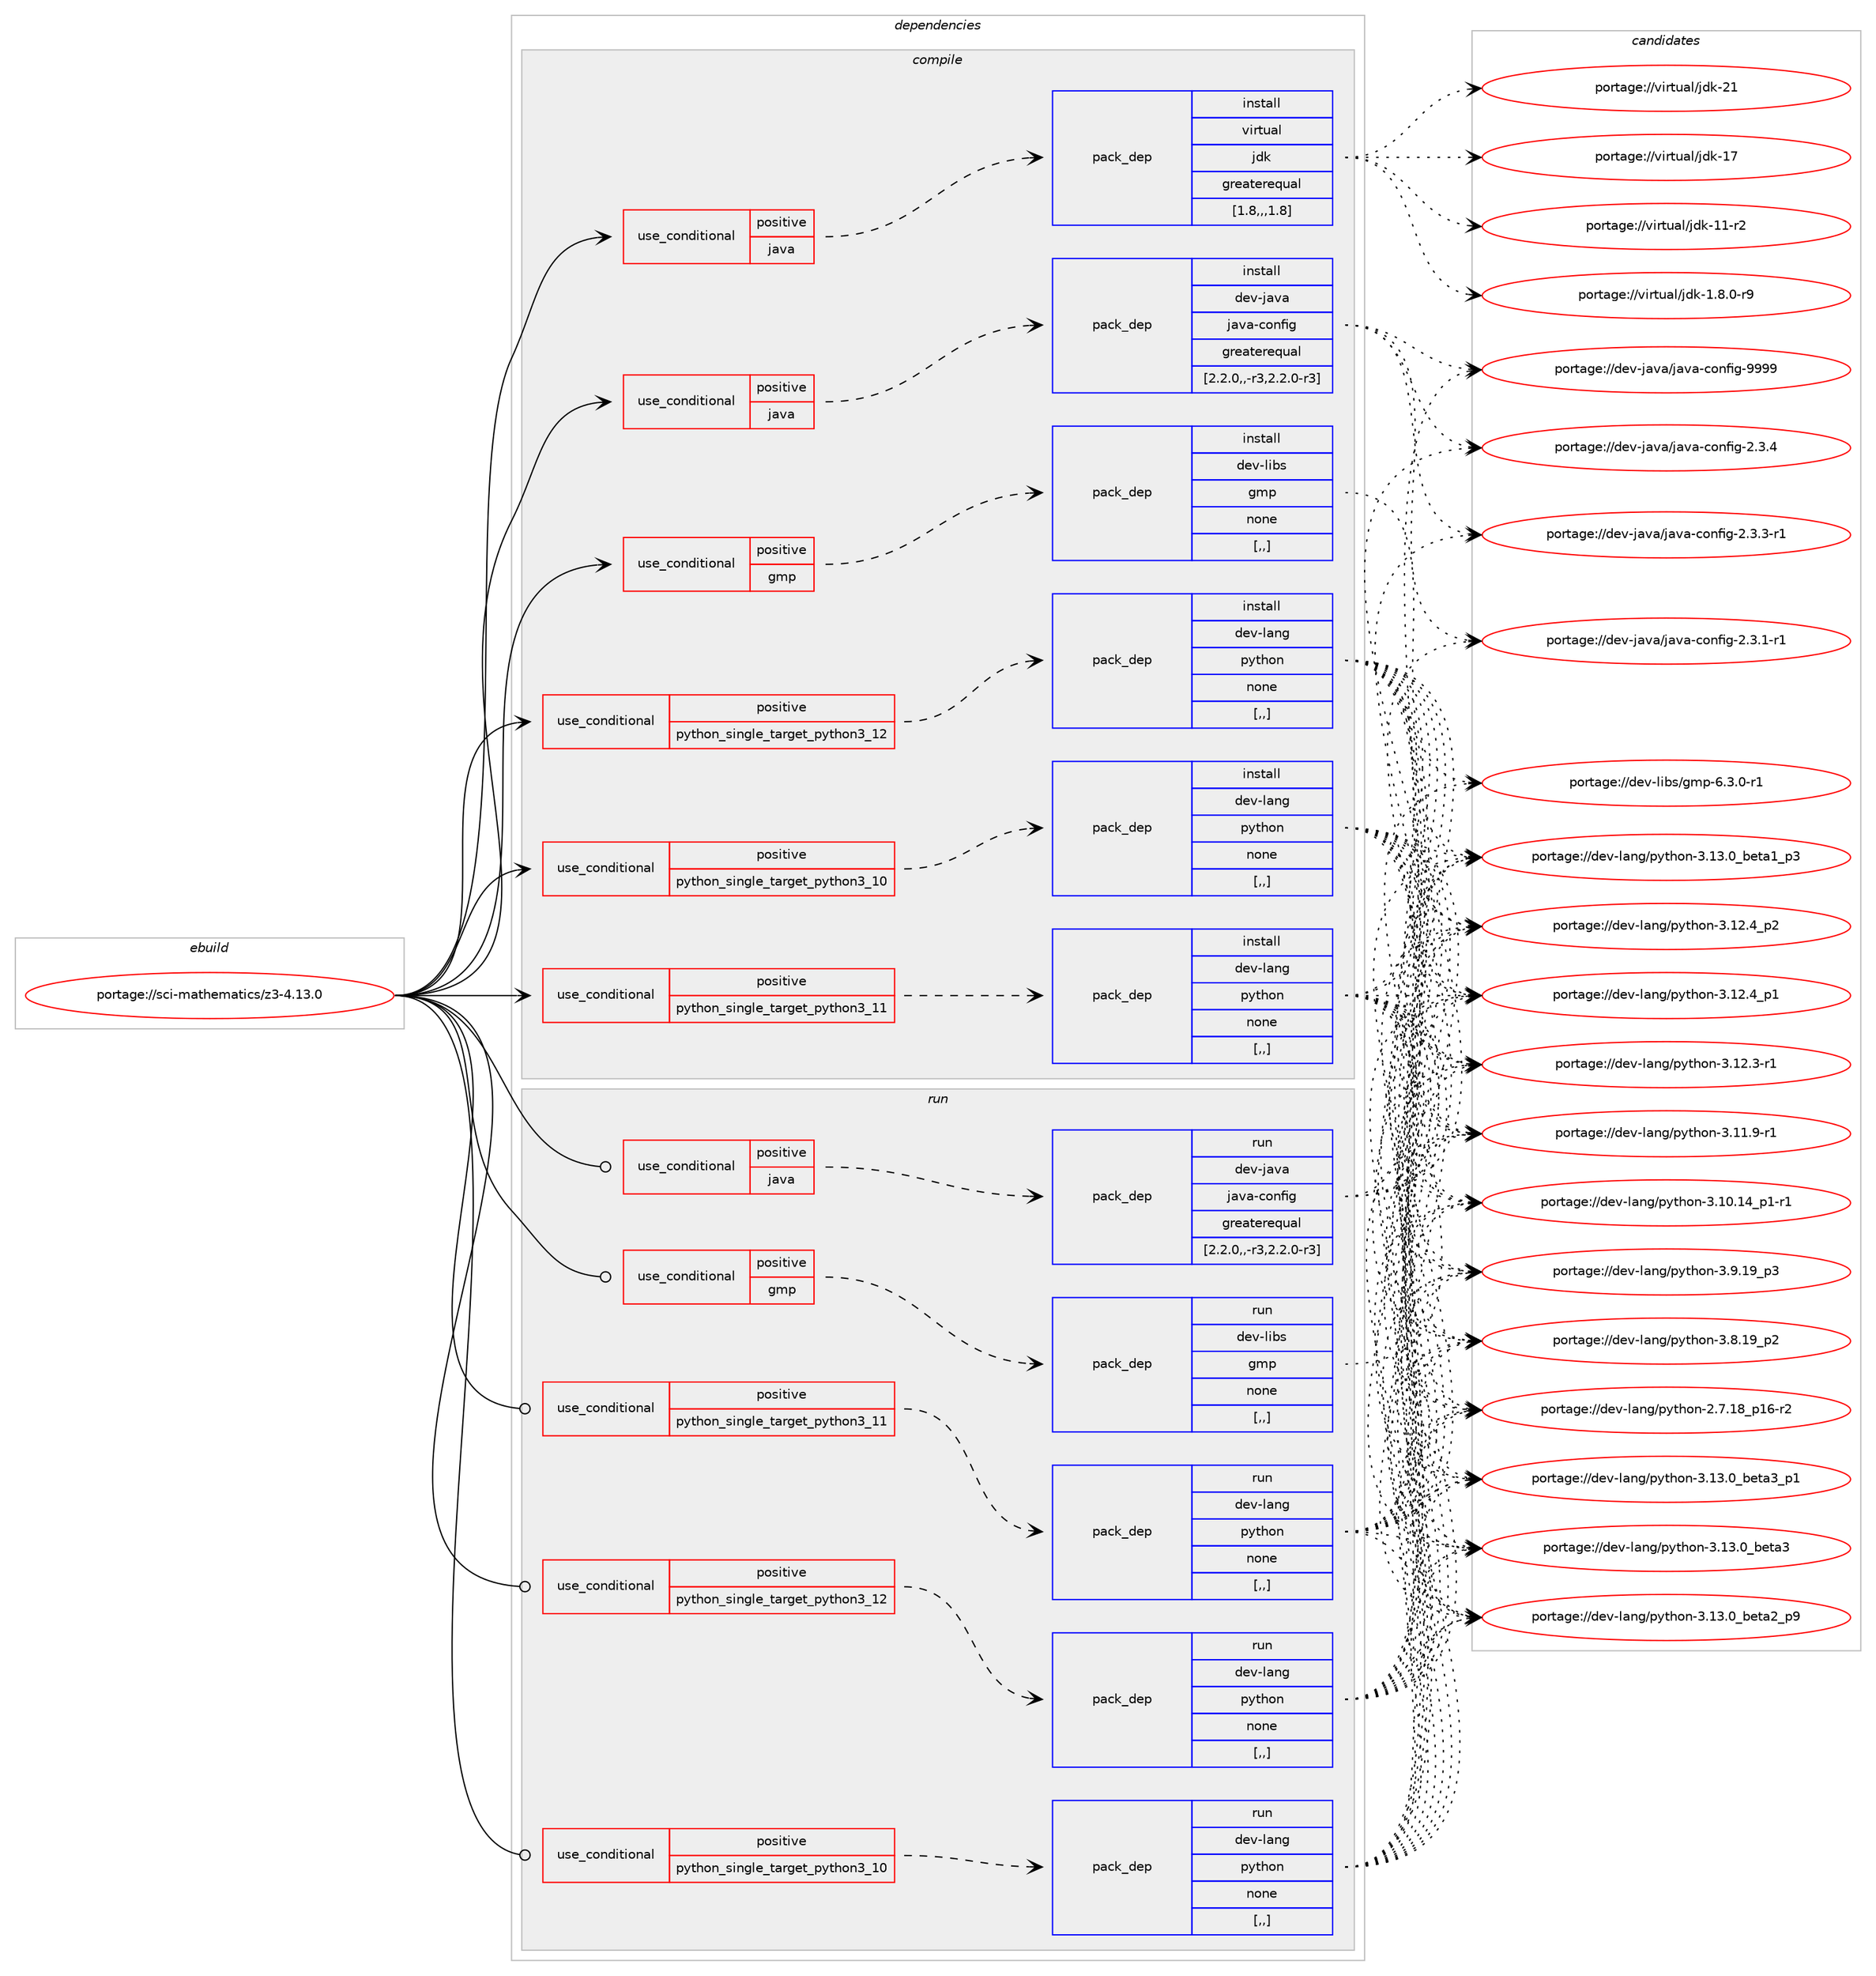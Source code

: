 digraph prolog {

# *************
# Graph options
# *************

newrank=true;
concentrate=true;
compound=true;
graph [rankdir=LR,fontname=Helvetica,fontsize=10,ranksep=1.5];#, ranksep=2.5, nodesep=0.2];
edge  [arrowhead=vee];
node  [fontname=Helvetica,fontsize=10];

# **********
# The ebuild
# **********

subgraph cluster_leftcol {
color=gray;
label=<<i>ebuild</i>>;
id [label="portage://sci-mathematics/z3-4.13.0", color=red, width=4, href="../sci-mathematics/z3-4.13.0.svg"];
}

# ****************
# The dependencies
# ****************

subgraph cluster_midcol {
color=gray;
label=<<i>dependencies</i>>;
subgraph cluster_compile {
fillcolor="#eeeeee";
style=filled;
label=<<i>compile</i>>;
subgraph cond108199 {
dependency408029 [label=<<TABLE BORDER="0" CELLBORDER="1" CELLSPACING="0" CELLPADDING="4"><TR><TD ROWSPAN="3" CELLPADDING="10">use_conditional</TD></TR><TR><TD>positive</TD></TR><TR><TD>gmp</TD></TR></TABLE>>, shape=none, color=red];
subgraph pack296911 {
dependency408030 [label=<<TABLE BORDER="0" CELLBORDER="1" CELLSPACING="0" CELLPADDING="4" WIDTH="220"><TR><TD ROWSPAN="6" CELLPADDING="30">pack_dep</TD></TR><TR><TD WIDTH="110">install</TD></TR><TR><TD>dev-libs</TD></TR><TR><TD>gmp</TD></TR><TR><TD>none</TD></TR><TR><TD>[,,]</TD></TR></TABLE>>, shape=none, color=blue];
}
dependency408029:e -> dependency408030:w [weight=20,style="dashed",arrowhead="vee"];
}
id:e -> dependency408029:w [weight=20,style="solid",arrowhead="vee"];
subgraph cond108200 {
dependency408031 [label=<<TABLE BORDER="0" CELLBORDER="1" CELLSPACING="0" CELLPADDING="4"><TR><TD ROWSPAN="3" CELLPADDING="10">use_conditional</TD></TR><TR><TD>positive</TD></TR><TR><TD>java</TD></TR></TABLE>>, shape=none, color=red];
subgraph pack296912 {
dependency408032 [label=<<TABLE BORDER="0" CELLBORDER="1" CELLSPACING="0" CELLPADDING="4" WIDTH="220"><TR><TD ROWSPAN="6" CELLPADDING="30">pack_dep</TD></TR><TR><TD WIDTH="110">install</TD></TR><TR><TD>dev-java</TD></TR><TR><TD>java-config</TD></TR><TR><TD>greaterequal</TD></TR><TR><TD>[2.2.0,,-r3,2.2.0-r3]</TD></TR></TABLE>>, shape=none, color=blue];
}
dependency408031:e -> dependency408032:w [weight=20,style="dashed",arrowhead="vee"];
}
id:e -> dependency408031:w [weight=20,style="solid",arrowhead="vee"];
subgraph cond108201 {
dependency408033 [label=<<TABLE BORDER="0" CELLBORDER="1" CELLSPACING="0" CELLPADDING="4"><TR><TD ROWSPAN="3" CELLPADDING="10">use_conditional</TD></TR><TR><TD>positive</TD></TR><TR><TD>java</TD></TR></TABLE>>, shape=none, color=red];
subgraph pack296913 {
dependency408034 [label=<<TABLE BORDER="0" CELLBORDER="1" CELLSPACING="0" CELLPADDING="4" WIDTH="220"><TR><TD ROWSPAN="6" CELLPADDING="30">pack_dep</TD></TR><TR><TD WIDTH="110">install</TD></TR><TR><TD>virtual</TD></TR><TR><TD>jdk</TD></TR><TR><TD>greaterequal</TD></TR><TR><TD>[1.8,,,1.8]</TD></TR></TABLE>>, shape=none, color=blue];
}
dependency408033:e -> dependency408034:w [weight=20,style="dashed",arrowhead="vee"];
}
id:e -> dependency408033:w [weight=20,style="solid",arrowhead="vee"];
subgraph cond108202 {
dependency408035 [label=<<TABLE BORDER="0" CELLBORDER="1" CELLSPACING="0" CELLPADDING="4"><TR><TD ROWSPAN="3" CELLPADDING="10">use_conditional</TD></TR><TR><TD>positive</TD></TR><TR><TD>python_single_target_python3_10</TD></TR></TABLE>>, shape=none, color=red];
subgraph pack296914 {
dependency408036 [label=<<TABLE BORDER="0" CELLBORDER="1" CELLSPACING="0" CELLPADDING="4" WIDTH="220"><TR><TD ROWSPAN="6" CELLPADDING="30">pack_dep</TD></TR><TR><TD WIDTH="110">install</TD></TR><TR><TD>dev-lang</TD></TR><TR><TD>python</TD></TR><TR><TD>none</TD></TR><TR><TD>[,,]</TD></TR></TABLE>>, shape=none, color=blue];
}
dependency408035:e -> dependency408036:w [weight=20,style="dashed",arrowhead="vee"];
}
id:e -> dependency408035:w [weight=20,style="solid",arrowhead="vee"];
subgraph cond108203 {
dependency408037 [label=<<TABLE BORDER="0" CELLBORDER="1" CELLSPACING="0" CELLPADDING="4"><TR><TD ROWSPAN="3" CELLPADDING="10">use_conditional</TD></TR><TR><TD>positive</TD></TR><TR><TD>python_single_target_python3_11</TD></TR></TABLE>>, shape=none, color=red];
subgraph pack296915 {
dependency408038 [label=<<TABLE BORDER="0" CELLBORDER="1" CELLSPACING="0" CELLPADDING="4" WIDTH="220"><TR><TD ROWSPAN="6" CELLPADDING="30">pack_dep</TD></TR><TR><TD WIDTH="110">install</TD></TR><TR><TD>dev-lang</TD></TR><TR><TD>python</TD></TR><TR><TD>none</TD></TR><TR><TD>[,,]</TD></TR></TABLE>>, shape=none, color=blue];
}
dependency408037:e -> dependency408038:w [weight=20,style="dashed",arrowhead="vee"];
}
id:e -> dependency408037:w [weight=20,style="solid",arrowhead="vee"];
subgraph cond108204 {
dependency408039 [label=<<TABLE BORDER="0" CELLBORDER="1" CELLSPACING="0" CELLPADDING="4"><TR><TD ROWSPAN="3" CELLPADDING="10">use_conditional</TD></TR><TR><TD>positive</TD></TR><TR><TD>python_single_target_python3_12</TD></TR></TABLE>>, shape=none, color=red];
subgraph pack296916 {
dependency408040 [label=<<TABLE BORDER="0" CELLBORDER="1" CELLSPACING="0" CELLPADDING="4" WIDTH="220"><TR><TD ROWSPAN="6" CELLPADDING="30">pack_dep</TD></TR><TR><TD WIDTH="110">install</TD></TR><TR><TD>dev-lang</TD></TR><TR><TD>python</TD></TR><TR><TD>none</TD></TR><TR><TD>[,,]</TD></TR></TABLE>>, shape=none, color=blue];
}
dependency408039:e -> dependency408040:w [weight=20,style="dashed",arrowhead="vee"];
}
id:e -> dependency408039:w [weight=20,style="solid",arrowhead="vee"];
}
subgraph cluster_compileandrun {
fillcolor="#eeeeee";
style=filled;
label=<<i>compile and run</i>>;
}
subgraph cluster_run {
fillcolor="#eeeeee";
style=filled;
label=<<i>run</i>>;
subgraph cond108205 {
dependency408041 [label=<<TABLE BORDER="0" CELLBORDER="1" CELLSPACING="0" CELLPADDING="4"><TR><TD ROWSPAN="3" CELLPADDING="10">use_conditional</TD></TR><TR><TD>positive</TD></TR><TR><TD>gmp</TD></TR></TABLE>>, shape=none, color=red];
subgraph pack296917 {
dependency408042 [label=<<TABLE BORDER="0" CELLBORDER="1" CELLSPACING="0" CELLPADDING="4" WIDTH="220"><TR><TD ROWSPAN="6" CELLPADDING="30">pack_dep</TD></TR><TR><TD WIDTH="110">run</TD></TR><TR><TD>dev-libs</TD></TR><TR><TD>gmp</TD></TR><TR><TD>none</TD></TR><TR><TD>[,,]</TD></TR></TABLE>>, shape=none, color=blue];
}
dependency408041:e -> dependency408042:w [weight=20,style="dashed",arrowhead="vee"];
}
id:e -> dependency408041:w [weight=20,style="solid",arrowhead="odot"];
subgraph cond108206 {
dependency408043 [label=<<TABLE BORDER="0" CELLBORDER="1" CELLSPACING="0" CELLPADDING="4"><TR><TD ROWSPAN="3" CELLPADDING="10">use_conditional</TD></TR><TR><TD>positive</TD></TR><TR><TD>java</TD></TR></TABLE>>, shape=none, color=red];
subgraph pack296918 {
dependency408044 [label=<<TABLE BORDER="0" CELLBORDER="1" CELLSPACING="0" CELLPADDING="4" WIDTH="220"><TR><TD ROWSPAN="6" CELLPADDING="30">pack_dep</TD></TR><TR><TD WIDTH="110">run</TD></TR><TR><TD>dev-java</TD></TR><TR><TD>java-config</TD></TR><TR><TD>greaterequal</TD></TR><TR><TD>[2.2.0,,-r3,2.2.0-r3]</TD></TR></TABLE>>, shape=none, color=blue];
}
dependency408043:e -> dependency408044:w [weight=20,style="dashed",arrowhead="vee"];
}
id:e -> dependency408043:w [weight=20,style="solid",arrowhead="odot"];
subgraph cond108207 {
dependency408045 [label=<<TABLE BORDER="0" CELLBORDER="1" CELLSPACING="0" CELLPADDING="4"><TR><TD ROWSPAN="3" CELLPADDING="10">use_conditional</TD></TR><TR><TD>positive</TD></TR><TR><TD>python_single_target_python3_10</TD></TR></TABLE>>, shape=none, color=red];
subgraph pack296919 {
dependency408046 [label=<<TABLE BORDER="0" CELLBORDER="1" CELLSPACING="0" CELLPADDING="4" WIDTH="220"><TR><TD ROWSPAN="6" CELLPADDING="30">pack_dep</TD></TR><TR><TD WIDTH="110">run</TD></TR><TR><TD>dev-lang</TD></TR><TR><TD>python</TD></TR><TR><TD>none</TD></TR><TR><TD>[,,]</TD></TR></TABLE>>, shape=none, color=blue];
}
dependency408045:e -> dependency408046:w [weight=20,style="dashed",arrowhead="vee"];
}
id:e -> dependency408045:w [weight=20,style="solid",arrowhead="odot"];
subgraph cond108208 {
dependency408047 [label=<<TABLE BORDER="0" CELLBORDER="1" CELLSPACING="0" CELLPADDING="4"><TR><TD ROWSPAN="3" CELLPADDING="10">use_conditional</TD></TR><TR><TD>positive</TD></TR><TR><TD>python_single_target_python3_11</TD></TR></TABLE>>, shape=none, color=red];
subgraph pack296920 {
dependency408048 [label=<<TABLE BORDER="0" CELLBORDER="1" CELLSPACING="0" CELLPADDING="4" WIDTH="220"><TR><TD ROWSPAN="6" CELLPADDING="30">pack_dep</TD></TR><TR><TD WIDTH="110">run</TD></TR><TR><TD>dev-lang</TD></TR><TR><TD>python</TD></TR><TR><TD>none</TD></TR><TR><TD>[,,]</TD></TR></TABLE>>, shape=none, color=blue];
}
dependency408047:e -> dependency408048:w [weight=20,style="dashed",arrowhead="vee"];
}
id:e -> dependency408047:w [weight=20,style="solid",arrowhead="odot"];
subgraph cond108209 {
dependency408049 [label=<<TABLE BORDER="0" CELLBORDER="1" CELLSPACING="0" CELLPADDING="4"><TR><TD ROWSPAN="3" CELLPADDING="10">use_conditional</TD></TR><TR><TD>positive</TD></TR><TR><TD>python_single_target_python3_12</TD></TR></TABLE>>, shape=none, color=red];
subgraph pack296921 {
dependency408050 [label=<<TABLE BORDER="0" CELLBORDER="1" CELLSPACING="0" CELLPADDING="4" WIDTH="220"><TR><TD ROWSPAN="6" CELLPADDING="30">pack_dep</TD></TR><TR><TD WIDTH="110">run</TD></TR><TR><TD>dev-lang</TD></TR><TR><TD>python</TD></TR><TR><TD>none</TD></TR><TR><TD>[,,]</TD></TR></TABLE>>, shape=none, color=blue];
}
dependency408049:e -> dependency408050:w [weight=20,style="dashed",arrowhead="vee"];
}
id:e -> dependency408049:w [weight=20,style="solid",arrowhead="odot"];
}
}

# **************
# The candidates
# **************

subgraph cluster_choices {
rank=same;
color=gray;
label=<<i>candidates</i>>;

subgraph choice296911 {
color=black;
nodesep=1;
choice1001011184510810598115471031091124554465146484511449 [label="portage://dev-libs/gmp-6.3.0-r1", color=red, width=4,href="../dev-libs/gmp-6.3.0-r1.svg"];
dependency408030:e -> choice1001011184510810598115471031091124554465146484511449:w [style=dotted,weight="100"];
}
subgraph choice296912 {
color=black;
nodesep=1;
choice10010111845106971189747106971189745991111101021051034557575757 [label="portage://dev-java/java-config-9999", color=red, width=4,href="../dev-java/java-config-9999.svg"];
choice1001011184510697118974710697118974599111110102105103455046514652 [label="portage://dev-java/java-config-2.3.4", color=red, width=4,href="../dev-java/java-config-2.3.4.svg"];
choice10010111845106971189747106971189745991111101021051034550465146514511449 [label="portage://dev-java/java-config-2.3.3-r1", color=red, width=4,href="../dev-java/java-config-2.3.3-r1.svg"];
choice10010111845106971189747106971189745991111101021051034550465146494511449 [label="portage://dev-java/java-config-2.3.1-r1", color=red, width=4,href="../dev-java/java-config-2.3.1-r1.svg"];
dependency408032:e -> choice10010111845106971189747106971189745991111101021051034557575757:w [style=dotted,weight="100"];
dependency408032:e -> choice1001011184510697118974710697118974599111110102105103455046514652:w [style=dotted,weight="100"];
dependency408032:e -> choice10010111845106971189747106971189745991111101021051034550465146514511449:w [style=dotted,weight="100"];
dependency408032:e -> choice10010111845106971189747106971189745991111101021051034550465146494511449:w [style=dotted,weight="100"];
}
subgraph choice296913 {
color=black;
nodesep=1;
choice1181051141161179710847106100107455049 [label="portage://virtual/jdk-21", color=red, width=4,href="../virtual/jdk-21.svg"];
choice1181051141161179710847106100107454955 [label="portage://virtual/jdk-17", color=red, width=4,href="../virtual/jdk-17.svg"];
choice11810511411611797108471061001074549494511450 [label="portage://virtual/jdk-11-r2", color=red, width=4,href="../virtual/jdk-11-r2.svg"];
choice11810511411611797108471061001074549465646484511457 [label="portage://virtual/jdk-1.8.0-r9", color=red, width=4,href="../virtual/jdk-1.8.0-r9.svg"];
dependency408034:e -> choice1181051141161179710847106100107455049:w [style=dotted,weight="100"];
dependency408034:e -> choice1181051141161179710847106100107454955:w [style=dotted,weight="100"];
dependency408034:e -> choice11810511411611797108471061001074549494511450:w [style=dotted,weight="100"];
dependency408034:e -> choice11810511411611797108471061001074549465646484511457:w [style=dotted,weight="100"];
}
subgraph choice296914 {
color=black;
nodesep=1;
choice10010111845108971101034711212111610411111045514649514648959810111697519511249 [label="portage://dev-lang/python-3.13.0_beta3_p1", color=red, width=4,href="../dev-lang/python-3.13.0_beta3_p1.svg"];
choice1001011184510897110103471121211161041111104551464951464895981011169751 [label="portage://dev-lang/python-3.13.0_beta3", color=red, width=4,href="../dev-lang/python-3.13.0_beta3.svg"];
choice10010111845108971101034711212111610411111045514649514648959810111697509511257 [label="portage://dev-lang/python-3.13.0_beta2_p9", color=red, width=4,href="../dev-lang/python-3.13.0_beta2_p9.svg"];
choice10010111845108971101034711212111610411111045514649514648959810111697499511251 [label="portage://dev-lang/python-3.13.0_beta1_p3", color=red, width=4,href="../dev-lang/python-3.13.0_beta1_p3.svg"];
choice100101118451089711010347112121116104111110455146495046529511250 [label="portage://dev-lang/python-3.12.4_p2", color=red, width=4,href="../dev-lang/python-3.12.4_p2.svg"];
choice100101118451089711010347112121116104111110455146495046529511249 [label="portage://dev-lang/python-3.12.4_p1", color=red, width=4,href="../dev-lang/python-3.12.4_p1.svg"];
choice100101118451089711010347112121116104111110455146495046514511449 [label="portage://dev-lang/python-3.12.3-r1", color=red, width=4,href="../dev-lang/python-3.12.3-r1.svg"];
choice100101118451089711010347112121116104111110455146494946574511449 [label="portage://dev-lang/python-3.11.9-r1", color=red, width=4,href="../dev-lang/python-3.11.9-r1.svg"];
choice100101118451089711010347112121116104111110455146494846495295112494511449 [label="portage://dev-lang/python-3.10.14_p1-r1", color=red, width=4,href="../dev-lang/python-3.10.14_p1-r1.svg"];
choice100101118451089711010347112121116104111110455146574649579511251 [label="portage://dev-lang/python-3.9.19_p3", color=red, width=4,href="../dev-lang/python-3.9.19_p3.svg"];
choice100101118451089711010347112121116104111110455146564649579511250 [label="portage://dev-lang/python-3.8.19_p2", color=red, width=4,href="../dev-lang/python-3.8.19_p2.svg"];
choice100101118451089711010347112121116104111110455046554649569511249544511450 [label="portage://dev-lang/python-2.7.18_p16-r2", color=red, width=4,href="../dev-lang/python-2.7.18_p16-r2.svg"];
dependency408036:e -> choice10010111845108971101034711212111610411111045514649514648959810111697519511249:w [style=dotted,weight="100"];
dependency408036:e -> choice1001011184510897110103471121211161041111104551464951464895981011169751:w [style=dotted,weight="100"];
dependency408036:e -> choice10010111845108971101034711212111610411111045514649514648959810111697509511257:w [style=dotted,weight="100"];
dependency408036:e -> choice10010111845108971101034711212111610411111045514649514648959810111697499511251:w [style=dotted,weight="100"];
dependency408036:e -> choice100101118451089711010347112121116104111110455146495046529511250:w [style=dotted,weight="100"];
dependency408036:e -> choice100101118451089711010347112121116104111110455146495046529511249:w [style=dotted,weight="100"];
dependency408036:e -> choice100101118451089711010347112121116104111110455146495046514511449:w [style=dotted,weight="100"];
dependency408036:e -> choice100101118451089711010347112121116104111110455146494946574511449:w [style=dotted,weight="100"];
dependency408036:e -> choice100101118451089711010347112121116104111110455146494846495295112494511449:w [style=dotted,weight="100"];
dependency408036:e -> choice100101118451089711010347112121116104111110455146574649579511251:w [style=dotted,weight="100"];
dependency408036:e -> choice100101118451089711010347112121116104111110455146564649579511250:w [style=dotted,weight="100"];
dependency408036:e -> choice100101118451089711010347112121116104111110455046554649569511249544511450:w [style=dotted,weight="100"];
}
subgraph choice296915 {
color=black;
nodesep=1;
choice10010111845108971101034711212111610411111045514649514648959810111697519511249 [label="portage://dev-lang/python-3.13.0_beta3_p1", color=red, width=4,href="../dev-lang/python-3.13.0_beta3_p1.svg"];
choice1001011184510897110103471121211161041111104551464951464895981011169751 [label="portage://dev-lang/python-3.13.0_beta3", color=red, width=4,href="../dev-lang/python-3.13.0_beta3.svg"];
choice10010111845108971101034711212111610411111045514649514648959810111697509511257 [label="portage://dev-lang/python-3.13.0_beta2_p9", color=red, width=4,href="../dev-lang/python-3.13.0_beta2_p9.svg"];
choice10010111845108971101034711212111610411111045514649514648959810111697499511251 [label="portage://dev-lang/python-3.13.0_beta1_p3", color=red, width=4,href="../dev-lang/python-3.13.0_beta1_p3.svg"];
choice100101118451089711010347112121116104111110455146495046529511250 [label="portage://dev-lang/python-3.12.4_p2", color=red, width=4,href="../dev-lang/python-3.12.4_p2.svg"];
choice100101118451089711010347112121116104111110455146495046529511249 [label="portage://dev-lang/python-3.12.4_p1", color=red, width=4,href="../dev-lang/python-3.12.4_p1.svg"];
choice100101118451089711010347112121116104111110455146495046514511449 [label="portage://dev-lang/python-3.12.3-r1", color=red, width=4,href="../dev-lang/python-3.12.3-r1.svg"];
choice100101118451089711010347112121116104111110455146494946574511449 [label="portage://dev-lang/python-3.11.9-r1", color=red, width=4,href="../dev-lang/python-3.11.9-r1.svg"];
choice100101118451089711010347112121116104111110455146494846495295112494511449 [label="portage://dev-lang/python-3.10.14_p1-r1", color=red, width=4,href="../dev-lang/python-3.10.14_p1-r1.svg"];
choice100101118451089711010347112121116104111110455146574649579511251 [label="portage://dev-lang/python-3.9.19_p3", color=red, width=4,href="../dev-lang/python-3.9.19_p3.svg"];
choice100101118451089711010347112121116104111110455146564649579511250 [label="portage://dev-lang/python-3.8.19_p2", color=red, width=4,href="../dev-lang/python-3.8.19_p2.svg"];
choice100101118451089711010347112121116104111110455046554649569511249544511450 [label="portage://dev-lang/python-2.7.18_p16-r2", color=red, width=4,href="../dev-lang/python-2.7.18_p16-r2.svg"];
dependency408038:e -> choice10010111845108971101034711212111610411111045514649514648959810111697519511249:w [style=dotted,weight="100"];
dependency408038:e -> choice1001011184510897110103471121211161041111104551464951464895981011169751:w [style=dotted,weight="100"];
dependency408038:e -> choice10010111845108971101034711212111610411111045514649514648959810111697509511257:w [style=dotted,weight="100"];
dependency408038:e -> choice10010111845108971101034711212111610411111045514649514648959810111697499511251:w [style=dotted,weight="100"];
dependency408038:e -> choice100101118451089711010347112121116104111110455146495046529511250:w [style=dotted,weight="100"];
dependency408038:e -> choice100101118451089711010347112121116104111110455146495046529511249:w [style=dotted,weight="100"];
dependency408038:e -> choice100101118451089711010347112121116104111110455146495046514511449:w [style=dotted,weight="100"];
dependency408038:e -> choice100101118451089711010347112121116104111110455146494946574511449:w [style=dotted,weight="100"];
dependency408038:e -> choice100101118451089711010347112121116104111110455146494846495295112494511449:w [style=dotted,weight="100"];
dependency408038:e -> choice100101118451089711010347112121116104111110455146574649579511251:w [style=dotted,weight="100"];
dependency408038:e -> choice100101118451089711010347112121116104111110455146564649579511250:w [style=dotted,weight="100"];
dependency408038:e -> choice100101118451089711010347112121116104111110455046554649569511249544511450:w [style=dotted,weight="100"];
}
subgraph choice296916 {
color=black;
nodesep=1;
choice10010111845108971101034711212111610411111045514649514648959810111697519511249 [label="portage://dev-lang/python-3.13.0_beta3_p1", color=red, width=4,href="../dev-lang/python-3.13.0_beta3_p1.svg"];
choice1001011184510897110103471121211161041111104551464951464895981011169751 [label="portage://dev-lang/python-3.13.0_beta3", color=red, width=4,href="../dev-lang/python-3.13.0_beta3.svg"];
choice10010111845108971101034711212111610411111045514649514648959810111697509511257 [label="portage://dev-lang/python-3.13.0_beta2_p9", color=red, width=4,href="../dev-lang/python-3.13.0_beta2_p9.svg"];
choice10010111845108971101034711212111610411111045514649514648959810111697499511251 [label="portage://dev-lang/python-3.13.0_beta1_p3", color=red, width=4,href="../dev-lang/python-3.13.0_beta1_p3.svg"];
choice100101118451089711010347112121116104111110455146495046529511250 [label="portage://dev-lang/python-3.12.4_p2", color=red, width=4,href="../dev-lang/python-3.12.4_p2.svg"];
choice100101118451089711010347112121116104111110455146495046529511249 [label="portage://dev-lang/python-3.12.4_p1", color=red, width=4,href="../dev-lang/python-3.12.4_p1.svg"];
choice100101118451089711010347112121116104111110455146495046514511449 [label="portage://dev-lang/python-3.12.3-r1", color=red, width=4,href="../dev-lang/python-3.12.3-r1.svg"];
choice100101118451089711010347112121116104111110455146494946574511449 [label="portage://dev-lang/python-3.11.9-r1", color=red, width=4,href="../dev-lang/python-3.11.9-r1.svg"];
choice100101118451089711010347112121116104111110455146494846495295112494511449 [label="portage://dev-lang/python-3.10.14_p1-r1", color=red, width=4,href="../dev-lang/python-3.10.14_p1-r1.svg"];
choice100101118451089711010347112121116104111110455146574649579511251 [label="portage://dev-lang/python-3.9.19_p3", color=red, width=4,href="../dev-lang/python-3.9.19_p3.svg"];
choice100101118451089711010347112121116104111110455146564649579511250 [label="portage://dev-lang/python-3.8.19_p2", color=red, width=4,href="../dev-lang/python-3.8.19_p2.svg"];
choice100101118451089711010347112121116104111110455046554649569511249544511450 [label="portage://dev-lang/python-2.7.18_p16-r2", color=red, width=4,href="../dev-lang/python-2.7.18_p16-r2.svg"];
dependency408040:e -> choice10010111845108971101034711212111610411111045514649514648959810111697519511249:w [style=dotted,weight="100"];
dependency408040:e -> choice1001011184510897110103471121211161041111104551464951464895981011169751:w [style=dotted,weight="100"];
dependency408040:e -> choice10010111845108971101034711212111610411111045514649514648959810111697509511257:w [style=dotted,weight="100"];
dependency408040:e -> choice10010111845108971101034711212111610411111045514649514648959810111697499511251:w [style=dotted,weight="100"];
dependency408040:e -> choice100101118451089711010347112121116104111110455146495046529511250:w [style=dotted,weight="100"];
dependency408040:e -> choice100101118451089711010347112121116104111110455146495046529511249:w [style=dotted,weight="100"];
dependency408040:e -> choice100101118451089711010347112121116104111110455146495046514511449:w [style=dotted,weight="100"];
dependency408040:e -> choice100101118451089711010347112121116104111110455146494946574511449:w [style=dotted,weight="100"];
dependency408040:e -> choice100101118451089711010347112121116104111110455146494846495295112494511449:w [style=dotted,weight="100"];
dependency408040:e -> choice100101118451089711010347112121116104111110455146574649579511251:w [style=dotted,weight="100"];
dependency408040:e -> choice100101118451089711010347112121116104111110455146564649579511250:w [style=dotted,weight="100"];
dependency408040:e -> choice100101118451089711010347112121116104111110455046554649569511249544511450:w [style=dotted,weight="100"];
}
subgraph choice296917 {
color=black;
nodesep=1;
choice1001011184510810598115471031091124554465146484511449 [label="portage://dev-libs/gmp-6.3.0-r1", color=red, width=4,href="../dev-libs/gmp-6.3.0-r1.svg"];
dependency408042:e -> choice1001011184510810598115471031091124554465146484511449:w [style=dotted,weight="100"];
}
subgraph choice296918 {
color=black;
nodesep=1;
choice10010111845106971189747106971189745991111101021051034557575757 [label="portage://dev-java/java-config-9999", color=red, width=4,href="../dev-java/java-config-9999.svg"];
choice1001011184510697118974710697118974599111110102105103455046514652 [label="portage://dev-java/java-config-2.3.4", color=red, width=4,href="../dev-java/java-config-2.3.4.svg"];
choice10010111845106971189747106971189745991111101021051034550465146514511449 [label="portage://dev-java/java-config-2.3.3-r1", color=red, width=4,href="../dev-java/java-config-2.3.3-r1.svg"];
choice10010111845106971189747106971189745991111101021051034550465146494511449 [label="portage://dev-java/java-config-2.3.1-r1", color=red, width=4,href="../dev-java/java-config-2.3.1-r1.svg"];
dependency408044:e -> choice10010111845106971189747106971189745991111101021051034557575757:w [style=dotted,weight="100"];
dependency408044:e -> choice1001011184510697118974710697118974599111110102105103455046514652:w [style=dotted,weight="100"];
dependency408044:e -> choice10010111845106971189747106971189745991111101021051034550465146514511449:w [style=dotted,weight="100"];
dependency408044:e -> choice10010111845106971189747106971189745991111101021051034550465146494511449:w [style=dotted,weight="100"];
}
subgraph choice296919 {
color=black;
nodesep=1;
choice10010111845108971101034711212111610411111045514649514648959810111697519511249 [label="portage://dev-lang/python-3.13.0_beta3_p1", color=red, width=4,href="../dev-lang/python-3.13.0_beta3_p1.svg"];
choice1001011184510897110103471121211161041111104551464951464895981011169751 [label="portage://dev-lang/python-3.13.0_beta3", color=red, width=4,href="../dev-lang/python-3.13.0_beta3.svg"];
choice10010111845108971101034711212111610411111045514649514648959810111697509511257 [label="portage://dev-lang/python-3.13.0_beta2_p9", color=red, width=4,href="../dev-lang/python-3.13.0_beta2_p9.svg"];
choice10010111845108971101034711212111610411111045514649514648959810111697499511251 [label="portage://dev-lang/python-3.13.0_beta1_p3", color=red, width=4,href="../dev-lang/python-3.13.0_beta1_p3.svg"];
choice100101118451089711010347112121116104111110455146495046529511250 [label="portage://dev-lang/python-3.12.4_p2", color=red, width=4,href="../dev-lang/python-3.12.4_p2.svg"];
choice100101118451089711010347112121116104111110455146495046529511249 [label="portage://dev-lang/python-3.12.4_p1", color=red, width=4,href="../dev-lang/python-3.12.4_p1.svg"];
choice100101118451089711010347112121116104111110455146495046514511449 [label="portage://dev-lang/python-3.12.3-r1", color=red, width=4,href="../dev-lang/python-3.12.3-r1.svg"];
choice100101118451089711010347112121116104111110455146494946574511449 [label="portage://dev-lang/python-3.11.9-r1", color=red, width=4,href="../dev-lang/python-3.11.9-r1.svg"];
choice100101118451089711010347112121116104111110455146494846495295112494511449 [label="portage://dev-lang/python-3.10.14_p1-r1", color=red, width=4,href="../dev-lang/python-3.10.14_p1-r1.svg"];
choice100101118451089711010347112121116104111110455146574649579511251 [label="portage://dev-lang/python-3.9.19_p3", color=red, width=4,href="../dev-lang/python-3.9.19_p3.svg"];
choice100101118451089711010347112121116104111110455146564649579511250 [label="portage://dev-lang/python-3.8.19_p2", color=red, width=4,href="../dev-lang/python-3.8.19_p2.svg"];
choice100101118451089711010347112121116104111110455046554649569511249544511450 [label="portage://dev-lang/python-2.7.18_p16-r2", color=red, width=4,href="../dev-lang/python-2.7.18_p16-r2.svg"];
dependency408046:e -> choice10010111845108971101034711212111610411111045514649514648959810111697519511249:w [style=dotted,weight="100"];
dependency408046:e -> choice1001011184510897110103471121211161041111104551464951464895981011169751:w [style=dotted,weight="100"];
dependency408046:e -> choice10010111845108971101034711212111610411111045514649514648959810111697509511257:w [style=dotted,weight="100"];
dependency408046:e -> choice10010111845108971101034711212111610411111045514649514648959810111697499511251:w [style=dotted,weight="100"];
dependency408046:e -> choice100101118451089711010347112121116104111110455146495046529511250:w [style=dotted,weight="100"];
dependency408046:e -> choice100101118451089711010347112121116104111110455146495046529511249:w [style=dotted,weight="100"];
dependency408046:e -> choice100101118451089711010347112121116104111110455146495046514511449:w [style=dotted,weight="100"];
dependency408046:e -> choice100101118451089711010347112121116104111110455146494946574511449:w [style=dotted,weight="100"];
dependency408046:e -> choice100101118451089711010347112121116104111110455146494846495295112494511449:w [style=dotted,weight="100"];
dependency408046:e -> choice100101118451089711010347112121116104111110455146574649579511251:w [style=dotted,weight="100"];
dependency408046:e -> choice100101118451089711010347112121116104111110455146564649579511250:w [style=dotted,weight="100"];
dependency408046:e -> choice100101118451089711010347112121116104111110455046554649569511249544511450:w [style=dotted,weight="100"];
}
subgraph choice296920 {
color=black;
nodesep=1;
choice10010111845108971101034711212111610411111045514649514648959810111697519511249 [label="portage://dev-lang/python-3.13.0_beta3_p1", color=red, width=4,href="../dev-lang/python-3.13.0_beta3_p1.svg"];
choice1001011184510897110103471121211161041111104551464951464895981011169751 [label="portage://dev-lang/python-3.13.0_beta3", color=red, width=4,href="../dev-lang/python-3.13.0_beta3.svg"];
choice10010111845108971101034711212111610411111045514649514648959810111697509511257 [label="portage://dev-lang/python-3.13.0_beta2_p9", color=red, width=4,href="../dev-lang/python-3.13.0_beta2_p9.svg"];
choice10010111845108971101034711212111610411111045514649514648959810111697499511251 [label="portage://dev-lang/python-3.13.0_beta1_p3", color=red, width=4,href="../dev-lang/python-3.13.0_beta1_p3.svg"];
choice100101118451089711010347112121116104111110455146495046529511250 [label="portage://dev-lang/python-3.12.4_p2", color=red, width=4,href="../dev-lang/python-3.12.4_p2.svg"];
choice100101118451089711010347112121116104111110455146495046529511249 [label="portage://dev-lang/python-3.12.4_p1", color=red, width=4,href="../dev-lang/python-3.12.4_p1.svg"];
choice100101118451089711010347112121116104111110455146495046514511449 [label="portage://dev-lang/python-3.12.3-r1", color=red, width=4,href="../dev-lang/python-3.12.3-r1.svg"];
choice100101118451089711010347112121116104111110455146494946574511449 [label="portage://dev-lang/python-3.11.9-r1", color=red, width=4,href="../dev-lang/python-3.11.9-r1.svg"];
choice100101118451089711010347112121116104111110455146494846495295112494511449 [label="portage://dev-lang/python-3.10.14_p1-r1", color=red, width=4,href="../dev-lang/python-3.10.14_p1-r1.svg"];
choice100101118451089711010347112121116104111110455146574649579511251 [label="portage://dev-lang/python-3.9.19_p3", color=red, width=4,href="../dev-lang/python-3.9.19_p3.svg"];
choice100101118451089711010347112121116104111110455146564649579511250 [label="portage://dev-lang/python-3.8.19_p2", color=red, width=4,href="../dev-lang/python-3.8.19_p2.svg"];
choice100101118451089711010347112121116104111110455046554649569511249544511450 [label="portage://dev-lang/python-2.7.18_p16-r2", color=red, width=4,href="../dev-lang/python-2.7.18_p16-r2.svg"];
dependency408048:e -> choice10010111845108971101034711212111610411111045514649514648959810111697519511249:w [style=dotted,weight="100"];
dependency408048:e -> choice1001011184510897110103471121211161041111104551464951464895981011169751:w [style=dotted,weight="100"];
dependency408048:e -> choice10010111845108971101034711212111610411111045514649514648959810111697509511257:w [style=dotted,weight="100"];
dependency408048:e -> choice10010111845108971101034711212111610411111045514649514648959810111697499511251:w [style=dotted,weight="100"];
dependency408048:e -> choice100101118451089711010347112121116104111110455146495046529511250:w [style=dotted,weight="100"];
dependency408048:e -> choice100101118451089711010347112121116104111110455146495046529511249:w [style=dotted,weight="100"];
dependency408048:e -> choice100101118451089711010347112121116104111110455146495046514511449:w [style=dotted,weight="100"];
dependency408048:e -> choice100101118451089711010347112121116104111110455146494946574511449:w [style=dotted,weight="100"];
dependency408048:e -> choice100101118451089711010347112121116104111110455146494846495295112494511449:w [style=dotted,weight="100"];
dependency408048:e -> choice100101118451089711010347112121116104111110455146574649579511251:w [style=dotted,weight="100"];
dependency408048:e -> choice100101118451089711010347112121116104111110455146564649579511250:w [style=dotted,weight="100"];
dependency408048:e -> choice100101118451089711010347112121116104111110455046554649569511249544511450:w [style=dotted,weight="100"];
}
subgraph choice296921 {
color=black;
nodesep=1;
choice10010111845108971101034711212111610411111045514649514648959810111697519511249 [label="portage://dev-lang/python-3.13.0_beta3_p1", color=red, width=4,href="../dev-lang/python-3.13.0_beta3_p1.svg"];
choice1001011184510897110103471121211161041111104551464951464895981011169751 [label="portage://dev-lang/python-3.13.0_beta3", color=red, width=4,href="../dev-lang/python-3.13.0_beta3.svg"];
choice10010111845108971101034711212111610411111045514649514648959810111697509511257 [label="portage://dev-lang/python-3.13.0_beta2_p9", color=red, width=4,href="../dev-lang/python-3.13.0_beta2_p9.svg"];
choice10010111845108971101034711212111610411111045514649514648959810111697499511251 [label="portage://dev-lang/python-3.13.0_beta1_p3", color=red, width=4,href="../dev-lang/python-3.13.0_beta1_p3.svg"];
choice100101118451089711010347112121116104111110455146495046529511250 [label="portage://dev-lang/python-3.12.4_p2", color=red, width=4,href="../dev-lang/python-3.12.4_p2.svg"];
choice100101118451089711010347112121116104111110455146495046529511249 [label="portage://dev-lang/python-3.12.4_p1", color=red, width=4,href="../dev-lang/python-3.12.4_p1.svg"];
choice100101118451089711010347112121116104111110455146495046514511449 [label="portage://dev-lang/python-3.12.3-r1", color=red, width=4,href="../dev-lang/python-3.12.3-r1.svg"];
choice100101118451089711010347112121116104111110455146494946574511449 [label="portage://dev-lang/python-3.11.9-r1", color=red, width=4,href="../dev-lang/python-3.11.9-r1.svg"];
choice100101118451089711010347112121116104111110455146494846495295112494511449 [label="portage://dev-lang/python-3.10.14_p1-r1", color=red, width=4,href="../dev-lang/python-3.10.14_p1-r1.svg"];
choice100101118451089711010347112121116104111110455146574649579511251 [label="portage://dev-lang/python-3.9.19_p3", color=red, width=4,href="../dev-lang/python-3.9.19_p3.svg"];
choice100101118451089711010347112121116104111110455146564649579511250 [label="portage://dev-lang/python-3.8.19_p2", color=red, width=4,href="../dev-lang/python-3.8.19_p2.svg"];
choice100101118451089711010347112121116104111110455046554649569511249544511450 [label="portage://dev-lang/python-2.7.18_p16-r2", color=red, width=4,href="../dev-lang/python-2.7.18_p16-r2.svg"];
dependency408050:e -> choice10010111845108971101034711212111610411111045514649514648959810111697519511249:w [style=dotted,weight="100"];
dependency408050:e -> choice1001011184510897110103471121211161041111104551464951464895981011169751:w [style=dotted,weight="100"];
dependency408050:e -> choice10010111845108971101034711212111610411111045514649514648959810111697509511257:w [style=dotted,weight="100"];
dependency408050:e -> choice10010111845108971101034711212111610411111045514649514648959810111697499511251:w [style=dotted,weight="100"];
dependency408050:e -> choice100101118451089711010347112121116104111110455146495046529511250:w [style=dotted,weight="100"];
dependency408050:e -> choice100101118451089711010347112121116104111110455146495046529511249:w [style=dotted,weight="100"];
dependency408050:e -> choice100101118451089711010347112121116104111110455146495046514511449:w [style=dotted,weight="100"];
dependency408050:e -> choice100101118451089711010347112121116104111110455146494946574511449:w [style=dotted,weight="100"];
dependency408050:e -> choice100101118451089711010347112121116104111110455146494846495295112494511449:w [style=dotted,weight="100"];
dependency408050:e -> choice100101118451089711010347112121116104111110455146574649579511251:w [style=dotted,weight="100"];
dependency408050:e -> choice100101118451089711010347112121116104111110455146564649579511250:w [style=dotted,weight="100"];
dependency408050:e -> choice100101118451089711010347112121116104111110455046554649569511249544511450:w [style=dotted,weight="100"];
}
}

}
